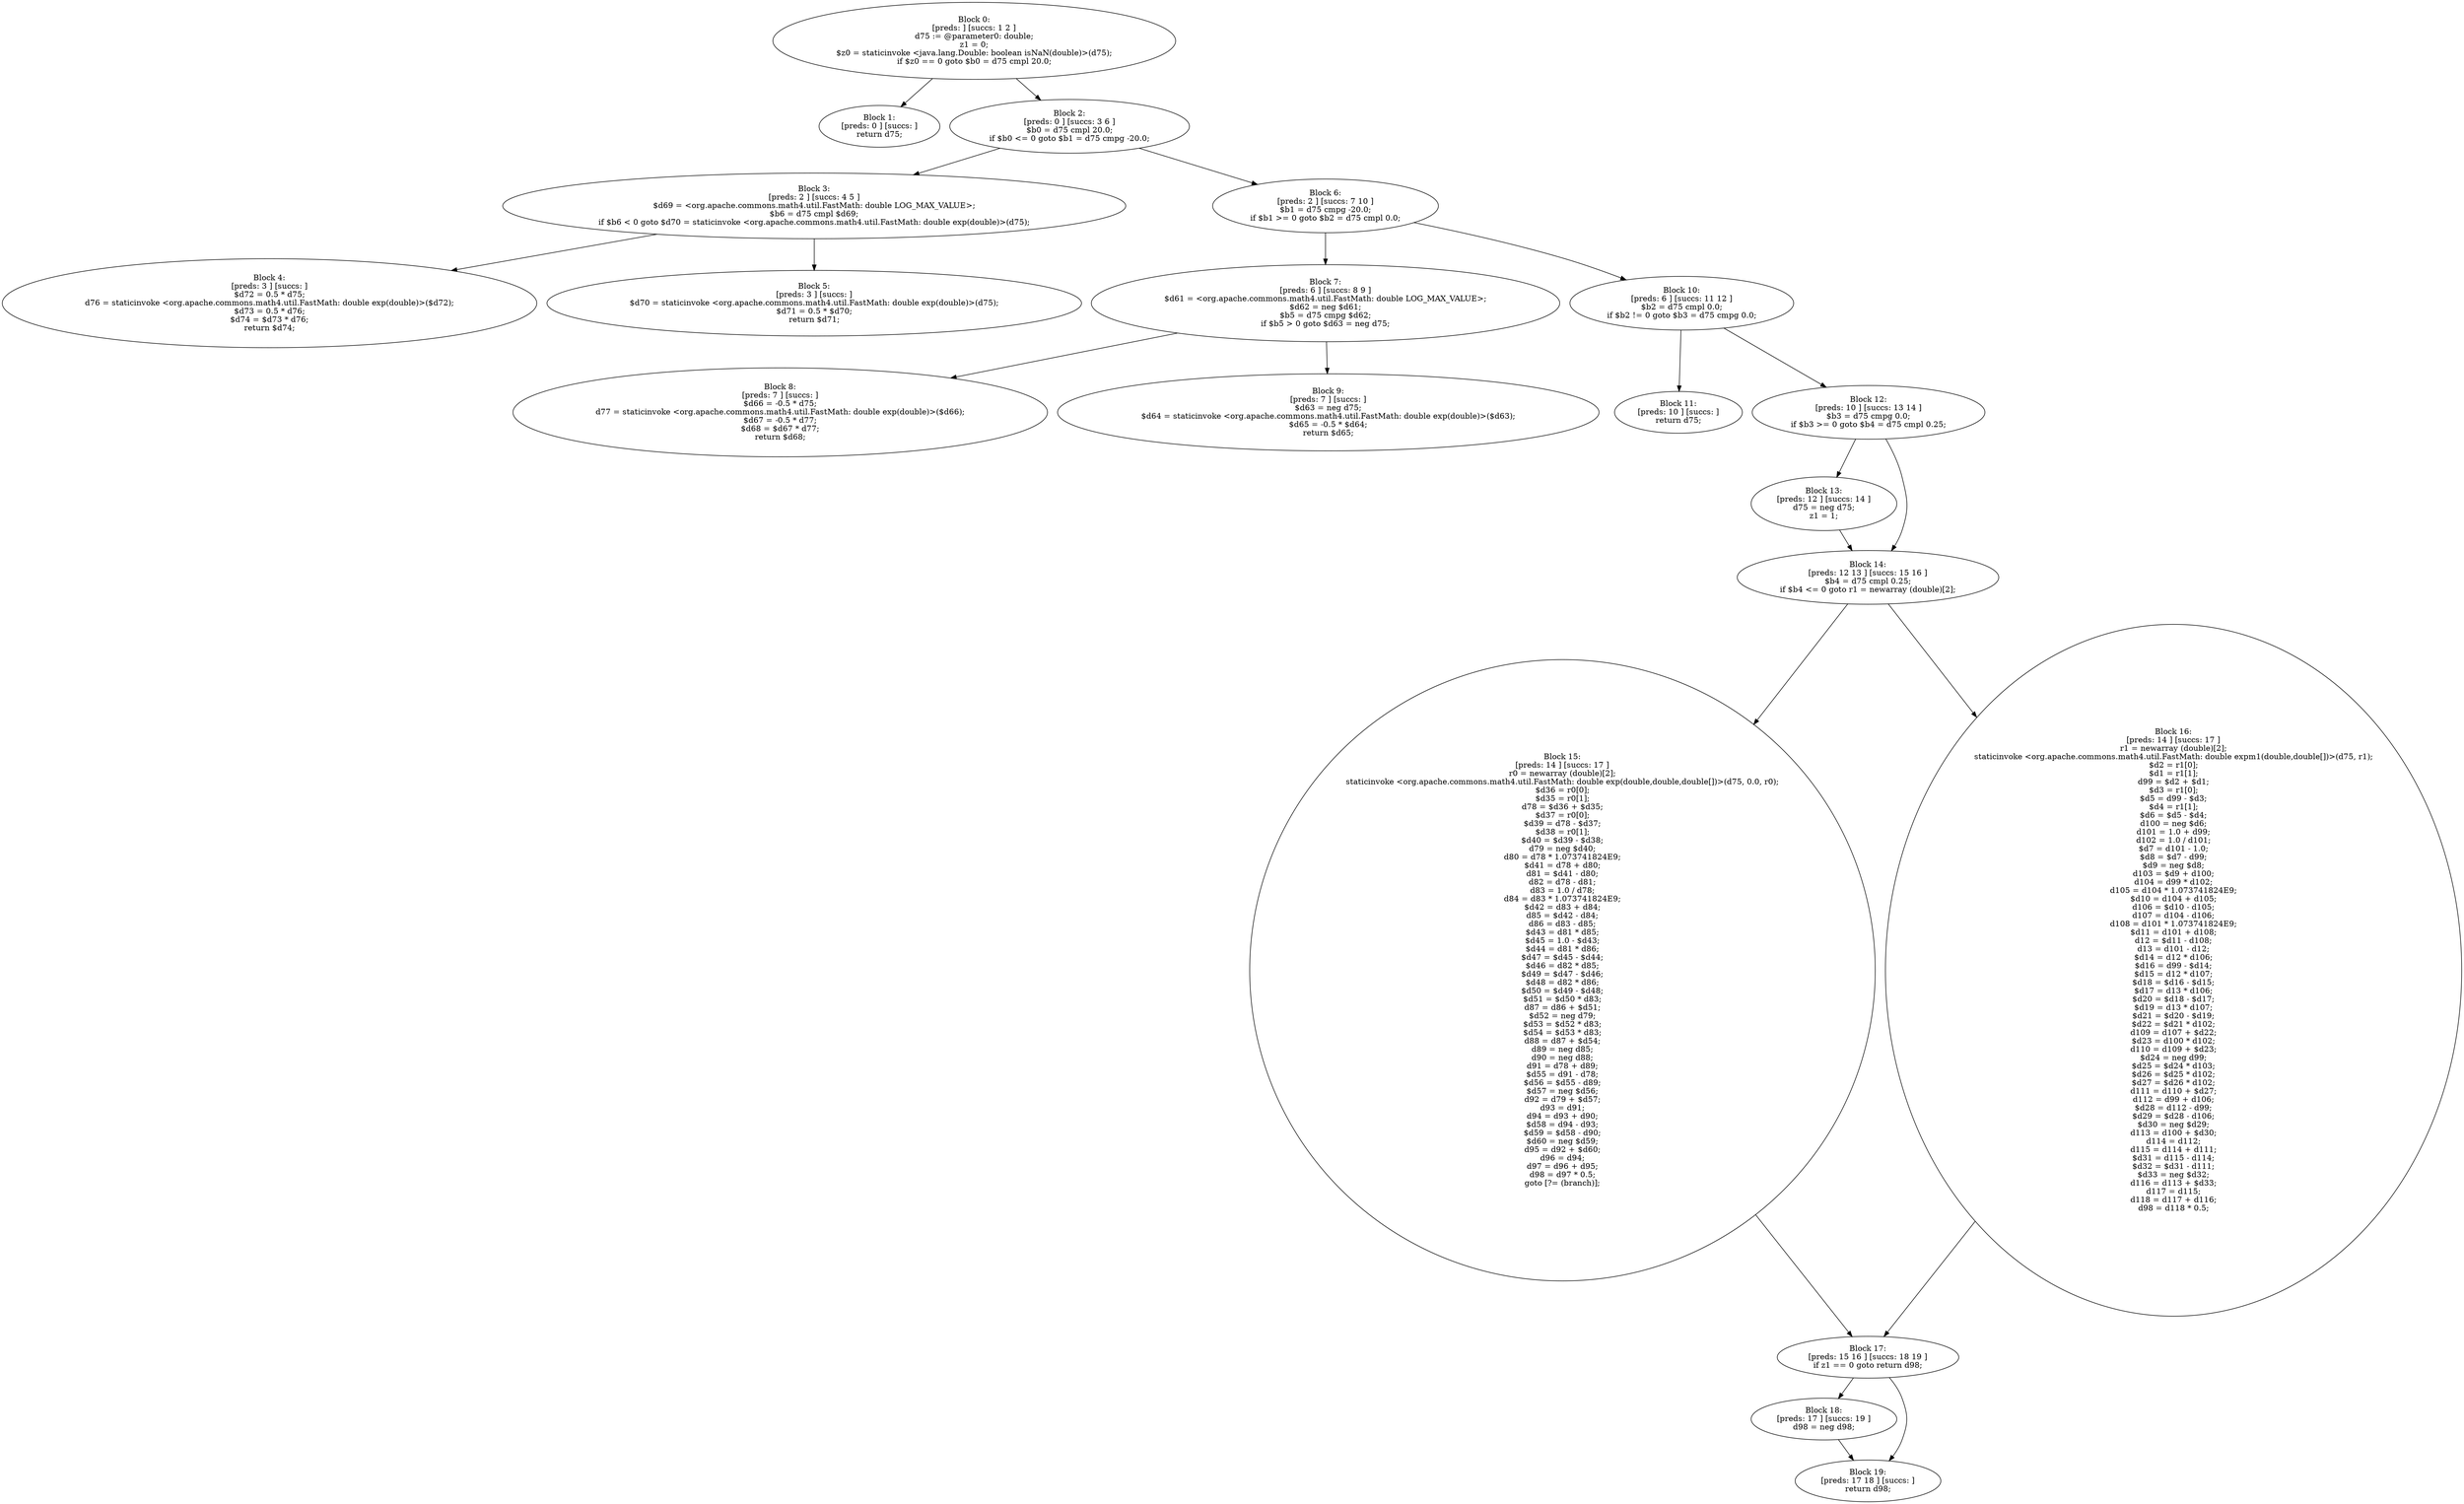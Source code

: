 digraph "unitGraph" {
    "Block 0:
[preds: ] [succs: 1 2 ]
d75 := @parameter0: double;
z1 = 0;
$z0 = staticinvoke <java.lang.Double: boolean isNaN(double)>(d75);
if $z0 == 0 goto $b0 = d75 cmpl 20.0;
"
    "Block 1:
[preds: 0 ] [succs: ]
return d75;
"
    "Block 2:
[preds: 0 ] [succs: 3 6 ]
$b0 = d75 cmpl 20.0;
if $b0 <= 0 goto $b1 = d75 cmpg -20.0;
"
    "Block 3:
[preds: 2 ] [succs: 4 5 ]
$d69 = <org.apache.commons.math4.util.FastMath: double LOG_MAX_VALUE>;
$b6 = d75 cmpl $d69;
if $b6 < 0 goto $d70 = staticinvoke <org.apache.commons.math4.util.FastMath: double exp(double)>(d75);
"
    "Block 4:
[preds: 3 ] [succs: ]
$d72 = 0.5 * d75;
d76 = staticinvoke <org.apache.commons.math4.util.FastMath: double exp(double)>($d72);
$d73 = 0.5 * d76;
$d74 = $d73 * d76;
return $d74;
"
    "Block 5:
[preds: 3 ] [succs: ]
$d70 = staticinvoke <org.apache.commons.math4.util.FastMath: double exp(double)>(d75);
$d71 = 0.5 * $d70;
return $d71;
"
    "Block 6:
[preds: 2 ] [succs: 7 10 ]
$b1 = d75 cmpg -20.0;
if $b1 >= 0 goto $b2 = d75 cmpl 0.0;
"
    "Block 7:
[preds: 6 ] [succs: 8 9 ]
$d61 = <org.apache.commons.math4.util.FastMath: double LOG_MAX_VALUE>;
$d62 = neg $d61;
$b5 = d75 cmpg $d62;
if $b5 > 0 goto $d63 = neg d75;
"
    "Block 8:
[preds: 7 ] [succs: ]
$d66 = -0.5 * d75;
d77 = staticinvoke <org.apache.commons.math4.util.FastMath: double exp(double)>($d66);
$d67 = -0.5 * d77;
$d68 = $d67 * d77;
return $d68;
"
    "Block 9:
[preds: 7 ] [succs: ]
$d63 = neg d75;
$d64 = staticinvoke <org.apache.commons.math4.util.FastMath: double exp(double)>($d63);
$d65 = -0.5 * $d64;
return $d65;
"
    "Block 10:
[preds: 6 ] [succs: 11 12 ]
$b2 = d75 cmpl 0.0;
if $b2 != 0 goto $b3 = d75 cmpg 0.0;
"
    "Block 11:
[preds: 10 ] [succs: ]
return d75;
"
    "Block 12:
[preds: 10 ] [succs: 13 14 ]
$b3 = d75 cmpg 0.0;
if $b3 >= 0 goto $b4 = d75 cmpl 0.25;
"
    "Block 13:
[preds: 12 ] [succs: 14 ]
d75 = neg d75;
z1 = 1;
"
    "Block 14:
[preds: 12 13 ] [succs: 15 16 ]
$b4 = d75 cmpl 0.25;
if $b4 <= 0 goto r1 = newarray (double)[2];
"
    "Block 15:
[preds: 14 ] [succs: 17 ]
r0 = newarray (double)[2];
staticinvoke <org.apache.commons.math4.util.FastMath: double exp(double,double,double[])>(d75, 0.0, r0);
$d36 = r0[0];
$d35 = r0[1];
d78 = $d36 + $d35;
$d37 = r0[0];
$d39 = d78 - $d37;
$d38 = r0[1];
$d40 = $d39 - $d38;
d79 = neg $d40;
d80 = d78 * 1.073741824E9;
$d41 = d78 + d80;
d81 = $d41 - d80;
d82 = d78 - d81;
d83 = 1.0 / d78;
d84 = d83 * 1.073741824E9;
$d42 = d83 + d84;
d85 = $d42 - d84;
d86 = d83 - d85;
$d43 = d81 * d85;
$d45 = 1.0 - $d43;
$d44 = d81 * d86;
$d47 = $d45 - $d44;
$d46 = d82 * d85;
$d49 = $d47 - $d46;
$d48 = d82 * d86;
$d50 = $d49 - $d48;
$d51 = $d50 * d83;
d87 = d86 + $d51;
$d52 = neg d79;
$d53 = $d52 * d83;
$d54 = $d53 * d83;
d88 = d87 + $d54;
d89 = neg d85;
d90 = neg d88;
d91 = d78 + d89;
$d55 = d91 - d78;
$d56 = $d55 - d89;
$d57 = neg $d56;
d92 = d79 + $d57;
d93 = d91;
d94 = d93 + d90;
$d58 = d94 - d93;
$d59 = $d58 - d90;
$d60 = neg $d59;
d95 = d92 + $d60;
d96 = d94;
d97 = d96 + d95;
d98 = d97 * 0.5;
goto [?= (branch)];
"
    "Block 16:
[preds: 14 ] [succs: 17 ]
r1 = newarray (double)[2];
staticinvoke <org.apache.commons.math4.util.FastMath: double expm1(double,double[])>(d75, r1);
$d2 = r1[0];
$d1 = r1[1];
d99 = $d2 + $d1;
$d3 = r1[0];
$d5 = d99 - $d3;
$d4 = r1[1];
$d6 = $d5 - $d4;
d100 = neg $d6;
d101 = 1.0 + d99;
d102 = 1.0 / d101;
$d7 = d101 - 1.0;
$d8 = $d7 - d99;
$d9 = neg $d8;
d103 = $d9 + d100;
d104 = d99 * d102;
d105 = d104 * 1.073741824E9;
$d10 = d104 + d105;
d106 = $d10 - d105;
d107 = d104 - d106;
d108 = d101 * 1.073741824E9;
$d11 = d101 + d108;
d12 = $d11 - d108;
d13 = d101 - d12;
$d14 = d12 * d106;
$d16 = d99 - $d14;
$d15 = d12 * d107;
$d18 = $d16 - $d15;
$d17 = d13 * d106;
$d20 = $d18 - $d17;
$d19 = d13 * d107;
$d21 = $d20 - $d19;
$d22 = $d21 * d102;
d109 = d107 + $d22;
$d23 = d100 * d102;
d110 = d109 + $d23;
$d24 = neg d99;
$d25 = $d24 * d103;
$d26 = $d25 * d102;
$d27 = $d26 * d102;
d111 = d110 + $d27;
d112 = d99 + d106;
$d28 = d112 - d99;
$d29 = $d28 - d106;
$d30 = neg $d29;
d113 = d100 + $d30;
d114 = d112;
d115 = d114 + d111;
$d31 = d115 - d114;
$d32 = $d31 - d111;
$d33 = neg $d32;
d116 = d113 + $d33;
d117 = d115;
d118 = d117 + d116;
d98 = d118 * 0.5;
"
    "Block 17:
[preds: 15 16 ] [succs: 18 19 ]
if z1 == 0 goto return d98;
"
    "Block 18:
[preds: 17 ] [succs: 19 ]
d98 = neg d98;
"
    "Block 19:
[preds: 17 18 ] [succs: ]
return d98;
"
    "Block 0:
[preds: ] [succs: 1 2 ]
d75 := @parameter0: double;
z1 = 0;
$z0 = staticinvoke <java.lang.Double: boolean isNaN(double)>(d75);
if $z0 == 0 goto $b0 = d75 cmpl 20.0;
"->"Block 1:
[preds: 0 ] [succs: ]
return d75;
";
    "Block 0:
[preds: ] [succs: 1 2 ]
d75 := @parameter0: double;
z1 = 0;
$z0 = staticinvoke <java.lang.Double: boolean isNaN(double)>(d75);
if $z0 == 0 goto $b0 = d75 cmpl 20.0;
"->"Block 2:
[preds: 0 ] [succs: 3 6 ]
$b0 = d75 cmpl 20.0;
if $b0 <= 0 goto $b1 = d75 cmpg -20.0;
";
    "Block 2:
[preds: 0 ] [succs: 3 6 ]
$b0 = d75 cmpl 20.0;
if $b0 <= 0 goto $b1 = d75 cmpg -20.0;
"->"Block 3:
[preds: 2 ] [succs: 4 5 ]
$d69 = <org.apache.commons.math4.util.FastMath: double LOG_MAX_VALUE>;
$b6 = d75 cmpl $d69;
if $b6 < 0 goto $d70 = staticinvoke <org.apache.commons.math4.util.FastMath: double exp(double)>(d75);
";
    "Block 2:
[preds: 0 ] [succs: 3 6 ]
$b0 = d75 cmpl 20.0;
if $b0 <= 0 goto $b1 = d75 cmpg -20.0;
"->"Block 6:
[preds: 2 ] [succs: 7 10 ]
$b1 = d75 cmpg -20.0;
if $b1 >= 0 goto $b2 = d75 cmpl 0.0;
";
    "Block 3:
[preds: 2 ] [succs: 4 5 ]
$d69 = <org.apache.commons.math4.util.FastMath: double LOG_MAX_VALUE>;
$b6 = d75 cmpl $d69;
if $b6 < 0 goto $d70 = staticinvoke <org.apache.commons.math4.util.FastMath: double exp(double)>(d75);
"->"Block 4:
[preds: 3 ] [succs: ]
$d72 = 0.5 * d75;
d76 = staticinvoke <org.apache.commons.math4.util.FastMath: double exp(double)>($d72);
$d73 = 0.5 * d76;
$d74 = $d73 * d76;
return $d74;
";
    "Block 3:
[preds: 2 ] [succs: 4 5 ]
$d69 = <org.apache.commons.math4.util.FastMath: double LOG_MAX_VALUE>;
$b6 = d75 cmpl $d69;
if $b6 < 0 goto $d70 = staticinvoke <org.apache.commons.math4.util.FastMath: double exp(double)>(d75);
"->"Block 5:
[preds: 3 ] [succs: ]
$d70 = staticinvoke <org.apache.commons.math4.util.FastMath: double exp(double)>(d75);
$d71 = 0.5 * $d70;
return $d71;
";
    "Block 6:
[preds: 2 ] [succs: 7 10 ]
$b1 = d75 cmpg -20.0;
if $b1 >= 0 goto $b2 = d75 cmpl 0.0;
"->"Block 7:
[preds: 6 ] [succs: 8 9 ]
$d61 = <org.apache.commons.math4.util.FastMath: double LOG_MAX_VALUE>;
$d62 = neg $d61;
$b5 = d75 cmpg $d62;
if $b5 > 0 goto $d63 = neg d75;
";
    "Block 6:
[preds: 2 ] [succs: 7 10 ]
$b1 = d75 cmpg -20.0;
if $b1 >= 0 goto $b2 = d75 cmpl 0.0;
"->"Block 10:
[preds: 6 ] [succs: 11 12 ]
$b2 = d75 cmpl 0.0;
if $b2 != 0 goto $b3 = d75 cmpg 0.0;
";
    "Block 7:
[preds: 6 ] [succs: 8 9 ]
$d61 = <org.apache.commons.math4.util.FastMath: double LOG_MAX_VALUE>;
$d62 = neg $d61;
$b5 = d75 cmpg $d62;
if $b5 > 0 goto $d63 = neg d75;
"->"Block 8:
[preds: 7 ] [succs: ]
$d66 = -0.5 * d75;
d77 = staticinvoke <org.apache.commons.math4.util.FastMath: double exp(double)>($d66);
$d67 = -0.5 * d77;
$d68 = $d67 * d77;
return $d68;
";
    "Block 7:
[preds: 6 ] [succs: 8 9 ]
$d61 = <org.apache.commons.math4.util.FastMath: double LOG_MAX_VALUE>;
$d62 = neg $d61;
$b5 = d75 cmpg $d62;
if $b5 > 0 goto $d63 = neg d75;
"->"Block 9:
[preds: 7 ] [succs: ]
$d63 = neg d75;
$d64 = staticinvoke <org.apache.commons.math4.util.FastMath: double exp(double)>($d63);
$d65 = -0.5 * $d64;
return $d65;
";
    "Block 10:
[preds: 6 ] [succs: 11 12 ]
$b2 = d75 cmpl 0.0;
if $b2 != 0 goto $b3 = d75 cmpg 0.0;
"->"Block 11:
[preds: 10 ] [succs: ]
return d75;
";
    "Block 10:
[preds: 6 ] [succs: 11 12 ]
$b2 = d75 cmpl 0.0;
if $b2 != 0 goto $b3 = d75 cmpg 0.0;
"->"Block 12:
[preds: 10 ] [succs: 13 14 ]
$b3 = d75 cmpg 0.0;
if $b3 >= 0 goto $b4 = d75 cmpl 0.25;
";
    "Block 12:
[preds: 10 ] [succs: 13 14 ]
$b3 = d75 cmpg 0.0;
if $b3 >= 0 goto $b4 = d75 cmpl 0.25;
"->"Block 13:
[preds: 12 ] [succs: 14 ]
d75 = neg d75;
z1 = 1;
";
    "Block 12:
[preds: 10 ] [succs: 13 14 ]
$b3 = d75 cmpg 0.0;
if $b3 >= 0 goto $b4 = d75 cmpl 0.25;
"->"Block 14:
[preds: 12 13 ] [succs: 15 16 ]
$b4 = d75 cmpl 0.25;
if $b4 <= 0 goto r1 = newarray (double)[2];
";
    "Block 13:
[preds: 12 ] [succs: 14 ]
d75 = neg d75;
z1 = 1;
"->"Block 14:
[preds: 12 13 ] [succs: 15 16 ]
$b4 = d75 cmpl 0.25;
if $b4 <= 0 goto r1 = newarray (double)[2];
";
    "Block 14:
[preds: 12 13 ] [succs: 15 16 ]
$b4 = d75 cmpl 0.25;
if $b4 <= 0 goto r1 = newarray (double)[2];
"->"Block 15:
[preds: 14 ] [succs: 17 ]
r0 = newarray (double)[2];
staticinvoke <org.apache.commons.math4.util.FastMath: double exp(double,double,double[])>(d75, 0.0, r0);
$d36 = r0[0];
$d35 = r0[1];
d78 = $d36 + $d35;
$d37 = r0[0];
$d39 = d78 - $d37;
$d38 = r0[1];
$d40 = $d39 - $d38;
d79 = neg $d40;
d80 = d78 * 1.073741824E9;
$d41 = d78 + d80;
d81 = $d41 - d80;
d82 = d78 - d81;
d83 = 1.0 / d78;
d84 = d83 * 1.073741824E9;
$d42 = d83 + d84;
d85 = $d42 - d84;
d86 = d83 - d85;
$d43 = d81 * d85;
$d45 = 1.0 - $d43;
$d44 = d81 * d86;
$d47 = $d45 - $d44;
$d46 = d82 * d85;
$d49 = $d47 - $d46;
$d48 = d82 * d86;
$d50 = $d49 - $d48;
$d51 = $d50 * d83;
d87 = d86 + $d51;
$d52 = neg d79;
$d53 = $d52 * d83;
$d54 = $d53 * d83;
d88 = d87 + $d54;
d89 = neg d85;
d90 = neg d88;
d91 = d78 + d89;
$d55 = d91 - d78;
$d56 = $d55 - d89;
$d57 = neg $d56;
d92 = d79 + $d57;
d93 = d91;
d94 = d93 + d90;
$d58 = d94 - d93;
$d59 = $d58 - d90;
$d60 = neg $d59;
d95 = d92 + $d60;
d96 = d94;
d97 = d96 + d95;
d98 = d97 * 0.5;
goto [?= (branch)];
";
    "Block 14:
[preds: 12 13 ] [succs: 15 16 ]
$b4 = d75 cmpl 0.25;
if $b4 <= 0 goto r1 = newarray (double)[2];
"->"Block 16:
[preds: 14 ] [succs: 17 ]
r1 = newarray (double)[2];
staticinvoke <org.apache.commons.math4.util.FastMath: double expm1(double,double[])>(d75, r1);
$d2 = r1[0];
$d1 = r1[1];
d99 = $d2 + $d1;
$d3 = r1[0];
$d5 = d99 - $d3;
$d4 = r1[1];
$d6 = $d5 - $d4;
d100 = neg $d6;
d101 = 1.0 + d99;
d102 = 1.0 / d101;
$d7 = d101 - 1.0;
$d8 = $d7 - d99;
$d9 = neg $d8;
d103 = $d9 + d100;
d104 = d99 * d102;
d105 = d104 * 1.073741824E9;
$d10 = d104 + d105;
d106 = $d10 - d105;
d107 = d104 - d106;
d108 = d101 * 1.073741824E9;
$d11 = d101 + d108;
d12 = $d11 - d108;
d13 = d101 - d12;
$d14 = d12 * d106;
$d16 = d99 - $d14;
$d15 = d12 * d107;
$d18 = $d16 - $d15;
$d17 = d13 * d106;
$d20 = $d18 - $d17;
$d19 = d13 * d107;
$d21 = $d20 - $d19;
$d22 = $d21 * d102;
d109 = d107 + $d22;
$d23 = d100 * d102;
d110 = d109 + $d23;
$d24 = neg d99;
$d25 = $d24 * d103;
$d26 = $d25 * d102;
$d27 = $d26 * d102;
d111 = d110 + $d27;
d112 = d99 + d106;
$d28 = d112 - d99;
$d29 = $d28 - d106;
$d30 = neg $d29;
d113 = d100 + $d30;
d114 = d112;
d115 = d114 + d111;
$d31 = d115 - d114;
$d32 = $d31 - d111;
$d33 = neg $d32;
d116 = d113 + $d33;
d117 = d115;
d118 = d117 + d116;
d98 = d118 * 0.5;
";
    "Block 15:
[preds: 14 ] [succs: 17 ]
r0 = newarray (double)[2];
staticinvoke <org.apache.commons.math4.util.FastMath: double exp(double,double,double[])>(d75, 0.0, r0);
$d36 = r0[0];
$d35 = r0[1];
d78 = $d36 + $d35;
$d37 = r0[0];
$d39 = d78 - $d37;
$d38 = r0[1];
$d40 = $d39 - $d38;
d79 = neg $d40;
d80 = d78 * 1.073741824E9;
$d41 = d78 + d80;
d81 = $d41 - d80;
d82 = d78 - d81;
d83 = 1.0 / d78;
d84 = d83 * 1.073741824E9;
$d42 = d83 + d84;
d85 = $d42 - d84;
d86 = d83 - d85;
$d43 = d81 * d85;
$d45 = 1.0 - $d43;
$d44 = d81 * d86;
$d47 = $d45 - $d44;
$d46 = d82 * d85;
$d49 = $d47 - $d46;
$d48 = d82 * d86;
$d50 = $d49 - $d48;
$d51 = $d50 * d83;
d87 = d86 + $d51;
$d52 = neg d79;
$d53 = $d52 * d83;
$d54 = $d53 * d83;
d88 = d87 + $d54;
d89 = neg d85;
d90 = neg d88;
d91 = d78 + d89;
$d55 = d91 - d78;
$d56 = $d55 - d89;
$d57 = neg $d56;
d92 = d79 + $d57;
d93 = d91;
d94 = d93 + d90;
$d58 = d94 - d93;
$d59 = $d58 - d90;
$d60 = neg $d59;
d95 = d92 + $d60;
d96 = d94;
d97 = d96 + d95;
d98 = d97 * 0.5;
goto [?= (branch)];
"->"Block 17:
[preds: 15 16 ] [succs: 18 19 ]
if z1 == 0 goto return d98;
";
    "Block 16:
[preds: 14 ] [succs: 17 ]
r1 = newarray (double)[2];
staticinvoke <org.apache.commons.math4.util.FastMath: double expm1(double,double[])>(d75, r1);
$d2 = r1[0];
$d1 = r1[1];
d99 = $d2 + $d1;
$d3 = r1[0];
$d5 = d99 - $d3;
$d4 = r1[1];
$d6 = $d5 - $d4;
d100 = neg $d6;
d101 = 1.0 + d99;
d102 = 1.0 / d101;
$d7 = d101 - 1.0;
$d8 = $d7 - d99;
$d9 = neg $d8;
d103 = $d9 + d100;
d104 = d99 * d102;
d105 = d104 * 1.073741824E9;
$d10 = d104 + d105;
d106 = $d10 - d105;
d107 = d104 - d106;
d108 = d101 * 1.073741824E9;
$d11 = d101 + d108;
d12 = $d11 - d108;
d13 = d101 - d12;
$d14 = d12 * d106;
$d16 = d99 - $d14;
$d15 = d12 * d107;
$d18 = $d16 - $d15;
$d17 = d13 * d106;
$d20 = $d18 - $d17;
$d19 = d13 * d107;
$d21 = $d20 - $d19;
$d22 = $d21 * d102;
d109 = d107 + $d22;
$d23 = d100 * d102;
d110 = d109 + $d23;
$d24 = neg d99;
$d25 = $d24 * d103;
$d26 = $d25 * d102;
$d27 = $d26 * d102;
d111 = d110 + $d27;
d112 = d99 + d106;
$d28 = d112 - d99;
$d29 = $d28 - d106;
$d30 = neg $d29;
d113 = d100 + $d30;
d114 = d112;
d115 = d114 + d111;
$d31 = d115 - d114;
$d32 = $d31 - d111;
$d33 = neg $d32;
d116 = d113 + $d33;
d117 = d115;
d118 = d117 + d116;
d98 = d118 * 0.5;
"->"Block 17:
[preds: 15 16 ] [succs: 18 19 ]
if z1 == 0 goto return d98;
";
    "Block 17:
[preds: 15 16 ] [succs: 18 19 ]
if z1 == 0 goto return d98;
"->"Block 18:
[preds: 17 ] [succs: 19 ]
d98 = neg d98;
";
    "Block 17:
[preds: 15 16 ] [succs: 18 19 ]
if z1 == 0 goto return d98;
"->"Block 19:
[preds: 17 18 ] [succs: ]
return d98;
";
    "Block 18:
[preds: 17 ] [succs: 19 ]
d98 = neg d98;
"->"Block 19:
[preds: 17 18 ] [succs: ]
return d98;
";
}
